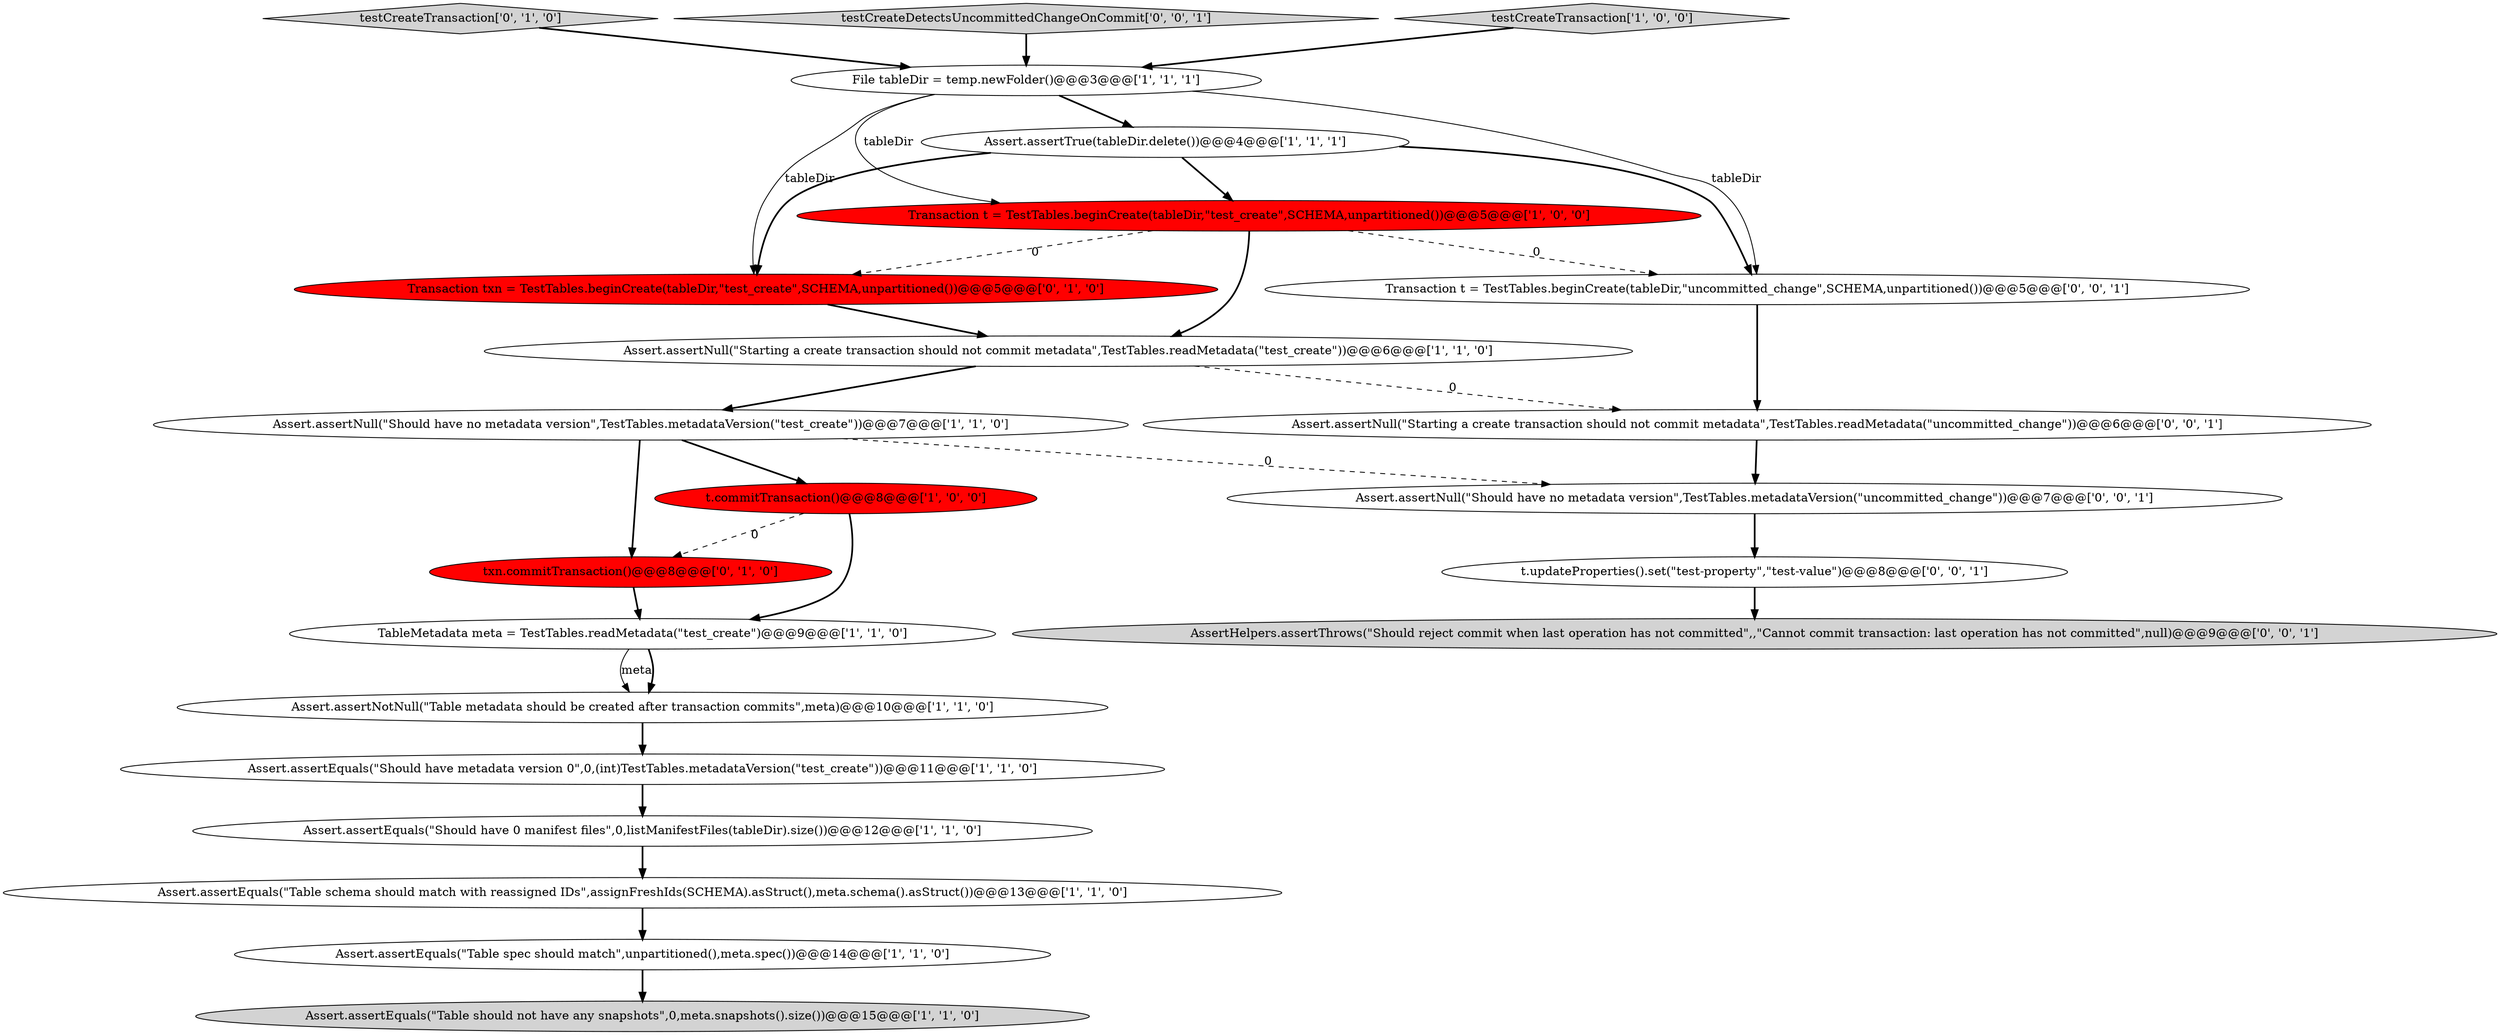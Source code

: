 digraph {
14 [style = filled, label = "Transaction txn = TestTables.beginCreate(tableDir,\"test_create\",SCHEMA,unpartitioned())@@@5@@@['0', '1', '0']", fillcolor = red, shape = ellipse image = "AAA1AAABBB2BBB"];
22 [style = filled, label = "Assert.assertNull(\"Should have no metadata version\",TestTables.metadataVersion(\"uncommitted_change\"))@@@7@@@['0', '0', '1']", fillcolor = white, shape = ellipse image = "AAA0AAABBB3BBB"];
5 [style = filled, label = "Assert.assertNull(\"Should have no metadata version\",TestTables.metadataVersion(\"test_create\"))@@@7@@@['1', '1', '0']", fillcolor = white, shape = ellipse image = "AAA0AAABBB1BBB"];
1 [style = filled, label = "Assert.assertEquals(\"Should have 0 manifest files\",0,listManifestFiles(tableDir).size())@@@12@@@['1', '1', '0']", fillcolor = white, shape = ellipse image = "AAA0AAABBB1BBB"];
16 [style = filled, label = "txn.commitTransaction()@@@8@@@['0', '1', '0']", fillcolor = red, shape = ellipse image = "AAA1AAABBB2BBB"];
15 [style = filled, label = "testCreateTransaction['0', '1', '0']", fillcolor = lightgray, shape = diamond image = "AAA0AAABBB2BBB"];
20 [style = filled, label = "AssertHelpers.assertThrows(\"Should reject commit when last operation has not committed\",,\"Cannot commit transaction: last operation has not committed\",null)@@@9@@@['0', '0', '1']", fillcolor = lightgray, shape = ellipse image = "AAA0AAABBB3BBB"];
12 [style = filled, label = "Assert.assertTrue(tableDir.delete())@@@4@@@['1', '1', '1']", fillcolor = white, shape = ellipse image = "AAA0AAABBB1BBB"];
17 [style = filled, label = "testCreateDetectsUncommittedChangeOnCommit['0', '0', '1']", fillcolor = lightgray, shape = diamond image = "AAA0AAABBB3BBB"];
7 [style = filled, label = "Assert.assertNotNull(\"Table metadata should be created after transaction commits\",meta)@@@10@@@['1', '1', '0']", fillcolor = white, shape = ellipse image = "AAA0AAABBB1BBB"];
9 [style = filled, label = "Assert.assertEquals(\"Table spec should match\",unpartitioned(),meta.spec())@@@14@@@['1', '1', '0']", fillcolor = white, shape = ellipse image = "AAA0AAABBB1BBB"];
4 [style = filled, label = "testCreateTransaction['1', '0', '0']", fillcolor = lightgray, shape = diamond image = "AAA0AAABBB1BBB"];
8 [style = filled, label = "Assert.assertNull(\"Starting a create transaction should not commit metadata\",TestTables.readMetadata(\"test_create\"))@@@6@@@['1', '1', '0']", fillcolor = white, shape = ellipse image = "AAA0AAABBB1BBB"];
13 [style = filled, label = "Assert.assertEquals(\"Table should not have any snapshots\",0,meta.snapshots().size())@@@15@@@['1', '1', '0']", fillcolor = lightgray, shape = ellipse image = "AAA0AAABBB1BBB"];
2 [style = filled, label = "Assert.assertEquals(\"Table schema should match with reassigned IDs\",assignFreshIds(SCHEMA).asStruct(),meta.schema().asStruct())@@@13@@@['1', '1', '0']", fillcolor = white, shape = ellipse image = "AAA0AAABBB1BBB"];
0 [style = filled, label = "Transaction t = TestTables.beginCreate(tableDir,\"test_create\",SCHEMA,unpartitioned())@@@5@@@['1', '0', '0']", fillcolor = red, shape = ellipse image = "AAA1AAABBB1BBB"];
21 [style = filled, label = "Assert.assertNull(\"Starting a create transaction should not commit metadata\",TestTables.readMetadata(\"uncommitted_change\"))@@@6@@@['0', '0', '1']", fillcolor = white, shape = ellipse image = "AAA0AAABBB3BBB"];
3 [style = filled, label = "File tableDir = temp.newFolder()@@@3@@@['1', '1', '1']", fillcolor = white, shape = ellipse image = "AAA0AAABBB1BBB"];
6 [style = filled, label = "Assert.assertEquals(\"Should have metadata version 0\",0,(int)TestTables.metadataVersion(\"test_create\"))@@@11@@@['1', '1', '0']", fillcolor = white, shape = ellipse image = "AAA0AAABBB1BBB"];
18 [style = filled, label = "t.updateProperties().set(\"test-property\",\"test-value\")@@@8@@@['0', '0', '1']", fillcolor = white, shape = ellipse image = "AAA0AAABBB3BBB"];
10 [style = filled, label = "t.commitTransaction()@@@8@@@['1', '0', '0']", fillcolor = red, shape = ellipse image = "AAA1AAABBB1BBB"];
19 [style = filled, label = "Transaction t = TestTables.beginCreate(tableDir,\"uncommitted_change\",SCHEMA,unpartitioned())@@@5@@@['0', '0', '1']", fillcolor = white, shape = ellipse image = "AAA0AAABBB3BBB"];
11 [style = filled, label = "TableMetadata meta = TestTables.readMetadata(\"test_create\")@@@9@@@['1', '1', '0']", fillcolor = white, shape = ellipse image = "AAA0AAABBB1BBB"];
5->10 [style = bold, label=""];
4->3 [style = bold, label=""];
16->11 [style = bold, label=""];
0->19 [style = dashed, label="0"];
3->19 [style = solid, label="tableDir"];
11->7 [style = solid, label="meta"];
2->9 [style = bold, label=""];
3->12 [style = bold, label=""];
8->21 [style = dashed, label="0"];
15->3 [style = bold, label=""];
12->0 [style = bold, label=""];
5->16 [style = bold, label=""];
0->14 [style = dashed, label="0"];
6->1 [style = bold, label=""];
18->20 [style = bold, label=""];
22->18 [style = bold, label=""];
8->5 [style = bold, label=""];
21->22 [style = bold, label=""];
7->6 [style = bold, label=""];
12->14 [style = bold, label=""];
0->8 [style = bold, label=""];
17->3 [style = bold, label=""];
1->2 [style = bold, label=""];
14->8 [style = bold, label=""];
10->16 [style = dashed, label="0"];
5->22 [style = dashed, label="0"];
12->19 [style = bold, label=""];
11->7 [style = bold, label=""];
3->14 [style = solid, label="tableDir"];
3->0 [style = solid, label="tableDir"];
9->13 [style = bold, label=""];
10->11 [style = bold, label=""];
19->21 [style = bold, label=""];
}
